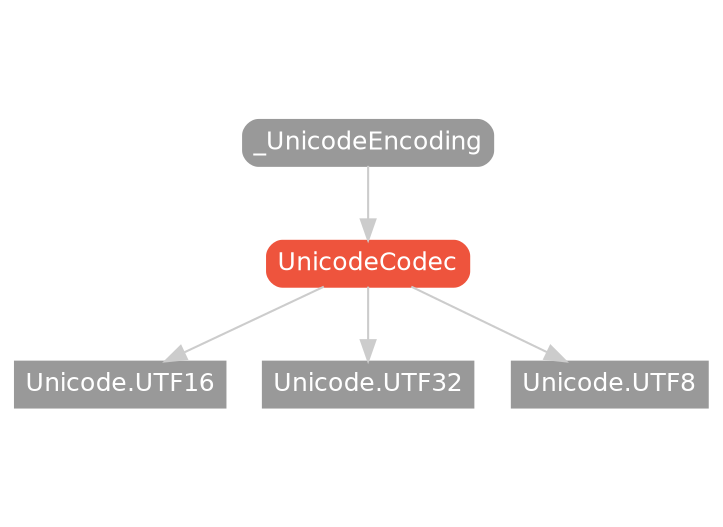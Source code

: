 strict digraph "UnicodeCodec - Type Hierarchy - SwiftDoc.org" {
    pad="0.1,0.8"
    node [shape=box, style="filled,rounded", color="#999999", fillcolor="#999999", fontcolor=white, fontname=Helvetica, fontnames="Helvetica,sansserif", fontsize=12, margin="0.07,0.05", height="0.3"]
    edge [color="#cccccc"]
    "Unicode.UTF16" [URL="/type/Unicode.UTF16/hierarchy/", style=filled]
    "Unicode.UTF32" [URL="/type/Unicode.UTF32/hierarchy/", style=filled]
    "Unicode.UTF8" [URL="/type/Unicode.UTF8/hierarchy/", style=filled]
    "UnicodeCodec" [URL="/protocol/UnicodeCodec/", style="filled,rounded", fillcolor="#ee543d", color="#ee543d"]    "UnicodeCodec" -> "Unicode.UTF8"
    "UnicodeCodec" -> "Unicode.UTF16"
    "UnicodeCodec" -> "Unicode.UTF32"
    "_UnicodeEncoding" -> "UnicodeCodec"
    subgraph Types {
        rank = max; "Unicode.UTF8"; "Unicode.UTF16"; "Unicode.UTF32";
    }
}